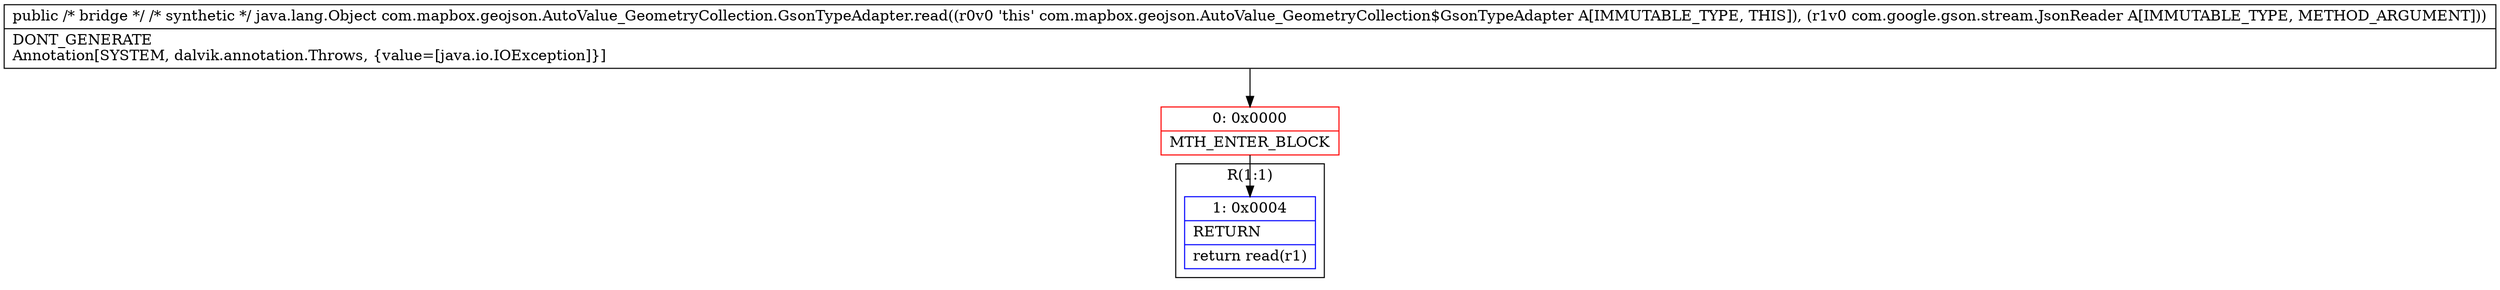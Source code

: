 digraph "CFG forcom.mapbox.geojson.AutoValue_GeometryCollection.GsonTypeAdapter.read(Lcom\/google\/gson\/stream\/JsonReader;)Ljava\/lang\/Object;" {
subgraph cluster_Region_1634634281 {
label = "R(1:1)";
node [shape=record,color=blue];
Node_1 [shape=record,label="{1\:\ 0x0004|RETURN\l|return read(r1)\l}"];
}
Node_0 [shape=record,color=red,label="{0\:\ 0x0000|MTH_ENTER_BLOCK\l}"];
MethodNode[shape=record,label="{public \/* bridge *\/ \/* synthetic *\/ java.lang.Object com.mapbox.geojson.AutoValue_GeometryCollection.GsonTypeAdapter.read((r0v0 'this' com.mapbox.geojson.AutoValue_GeometryCollection$GsonTypeAdapter A[IMMUTABLE_TYPE, THIS]), (r1v0 com.google.gson.stream.JsonReader A[IMMUTABLE_TYPE, METHOD_ARGUMENT]))  | DONT_GENERATE\lAnnotation[SYSTEM, dalvik.annotation.Throws, \{value=[java.io.IOException]\}]\l}"];
MethodNode -> Node_0;
Node_0 -> Node_1;
}

